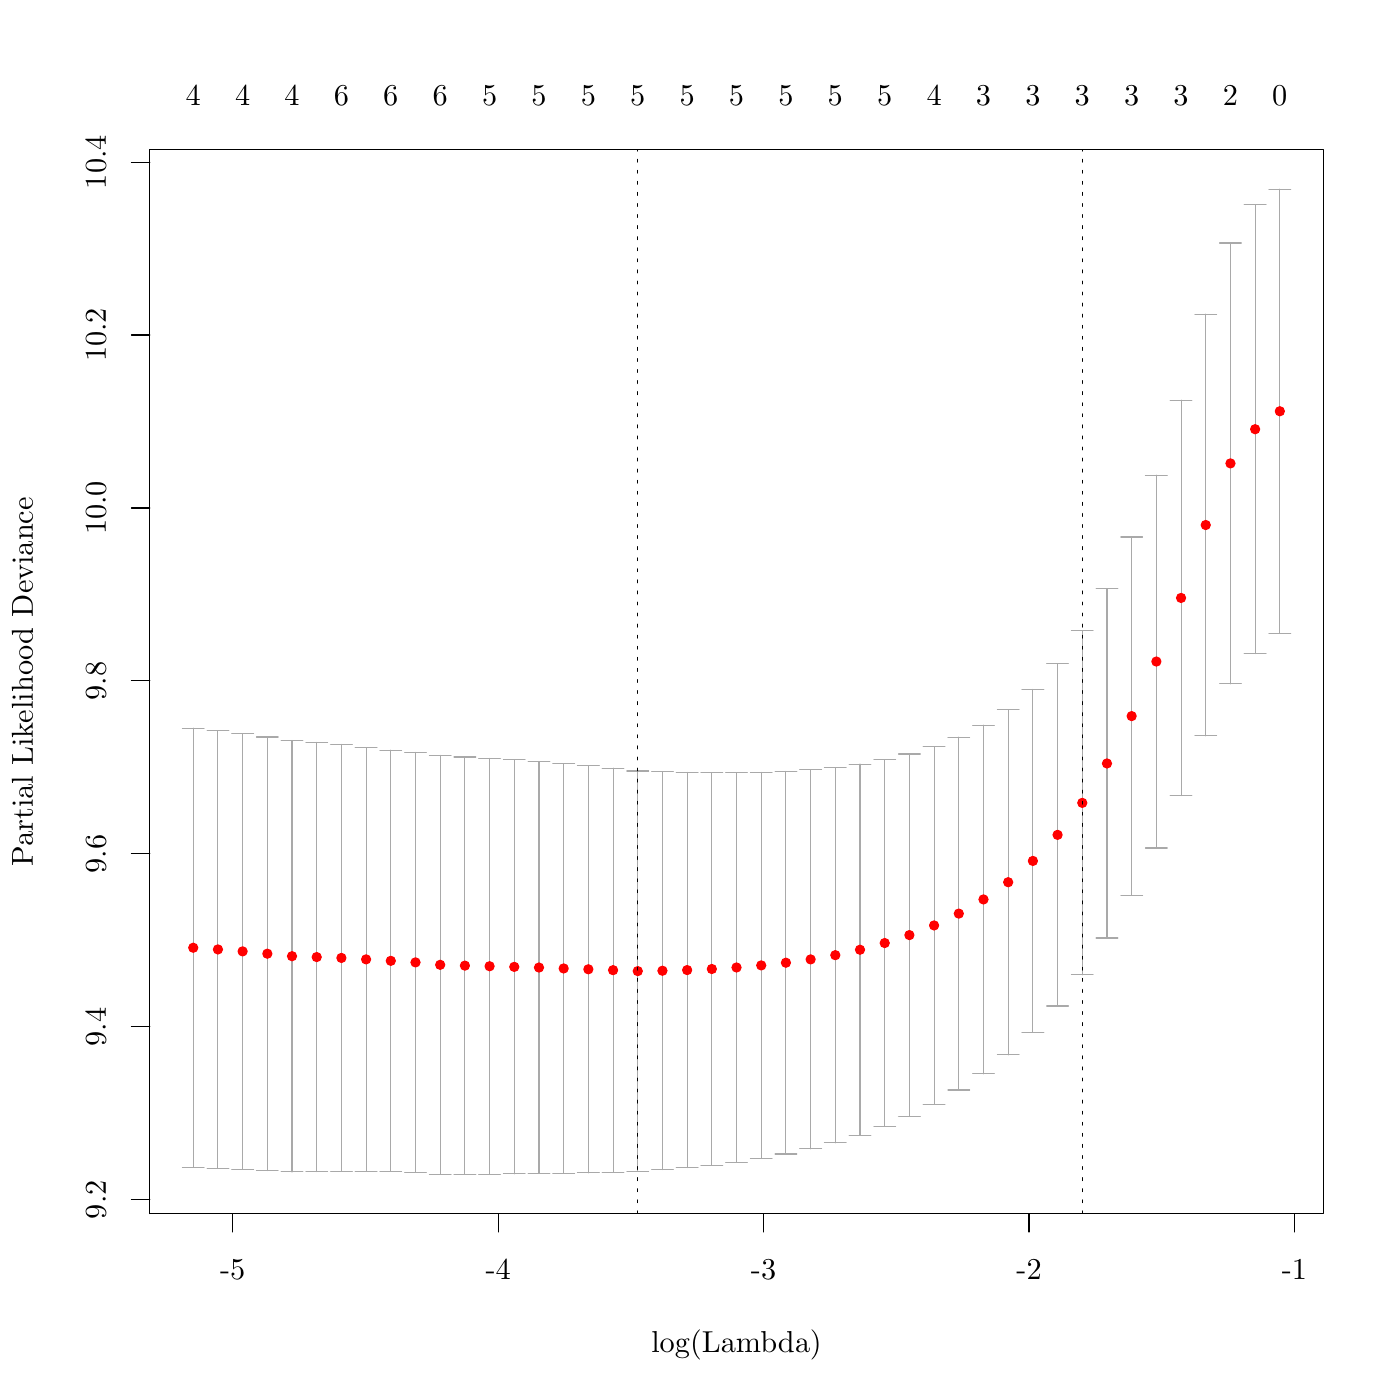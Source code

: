 % Created by tikzDevice version 0.8.1 on 2015-02-03 06:36:10
% !TEX encoding = UTF-8 Unicode
\documentclass[11pt]{memoir}
\nonstopmode

\usepackage{tikz}

\usepackage[active,tightpage,psfixbb]{preview}

\PreviewEnvironment{pgfpicture}

\setlength\PreviewBorder{0pt}

\usepackage{amsmath}
\newcommand{\SweaveOpts}[1]{}  % do not interfere with LaTeX
\newcommand{\SweaveInput}[1]{} % because they are not real TeX commands
\newcommand{\Sexpr}[1]{}       % will only be parsed by R


\usepackage{geometry}
\usepackage{amsmath}
\usepackage{lscape}
\geometry{verbose,tmargin=2.5cm,bmargin=2.5cm,lmargin=2.5cm,rmargin=2.5cm}


\begin{document}

\begin{tikzpicture}[x=1pt,y=1pt]
\definecolor{fillColor}{RGB}{255,255,255}
\path[use as bounding box,fill=fillColor,fill opacity=0.00] (0,0) rectangle (505.89,505.89);
\begin{scope}
\path[clip] (  0.00,  0.00) rectangle (505.89,505.89);
\definecolor{drawColor}{RGB}{0,0,0}

\path[draw=drawColor,line width= 0.4pt,line join=round,line cap=round] ( 84.08, 67.32) -- (467.75, 67.32);

\path[draw=drawColor,line width= 0.4pt,line join=round,line cap=round] ( 84.08, 67.32) -- ( 84.08, 60.72);

\path[draw=drawColor,line width= 0.4pt,line join=round,line cap=round] (180.00, 67.32) -- (180.00, 60.72);

\path[draw=drawColor,line width= 0.4pt,line join=round,line cap=round] (275.92, 67.32) -- (275.92, 60.72);

\path[draw=drawColor,line width= 0.4pt,line join=round,line cap=round] (371.84, 67.32) -- (371.84, 60.72);

\path[draw=drawColor,line width= 0.4pt,line join=round,line cap=round] (467.75, 67.32) -- (467.75, 60.72);

\node[text=drawColor,anchor=base,inner sep=0pt, outer sep=0pt, scale=  1.00] at ( 84.08, 43.56) {-5};

\node[text=drawColor,anchor=base,inner sep=0pt, outer sep=0pt, scale=  1.00] at (180.00, 43.56) {-4};

\node[text=drawColor,anchor=base,inner sep=0pt, outer sep=0pt, scale=  1.00] at (275.92, 43.56) {-3};

\node[text=drawColor,anchor=base,inner sep=0pt, outer sep=0pt, scale=  1.00] at (371.84, 43.56) {-2};

\node[text=drawColor,anchor=base,inner sep=0pt, outer sep=0pt, scale=  1.00] at (467.75, 43.56) {-1};

\path[draw=drawColor,line width= 0.4pt,line join=round,line cap=round] ( 54.12, 72.35) -- ( 54.12,447.32);

\path[draw=drawColor,line width= 0.4pt,line join=round,line cap=round] ( 54.12, 72.35) -- ( 47.52, 72.35);

\path[draw=drawColor,line width= 0.4pt,line join=round,line cap=round] ( 54.12,134.84) -- ( 47.52,134.84);

\path[draw=drawColor,line width= 0.4pt,line join=round,line cap=round] ( 54.12,197.34) -- ( 47.52,197.34);

\path[draw=drawColor,line width= 0.4pt,line join=round,line cap=round] ( 54.12,259.83) -- ( 47.52,259.83);

\path[draw=drawColor,line width= 0.4pt,line join=round,line cap=round] ( 54.12,322.33) -- ( 47.52,322.33);

\path[draw=drawColor,line width= 0.4pt,line join=round,line cap=round] ( 54.12,384.82) -- ( 47.52,384.82);

\path[draw=drawColor,line width= 0.4pt,line join=round,line cap=round] ( 54.12,447.32) -- ( 47.52,447.32);

\node[text=drawColor,rotate= 90.00,anchor=base,inner sep=0pt, outer sep=0pt, scale=  1.00] at ( 38.28, 72.35) {9.2};

\node[text=drawColor,rotate= 90.00,anchor=base,inner sep=0pt, outer sep=0pt, scale=  1.00] at ( 38.28,134.84) {9.4};

\node[text=drawColor,rotate= 90.00,anchor=base,inner sep=0pt, outer sep=0pt, scale=  1.00] at ( 38.28,197.34) {9.6};

\node[text=drawColor,rotate= 90.00,anchor=base,inner sep=0pt, outer sep=0pt, scale=  1.00] at ( 38.28,259.83) {9.8};

\node[text=drawColor,rotate= 90.00,anchor=base,inner sep=0pt, outer sep=0pt, scale=  1.00] at ( 38.28,322.33) {10.0};

\node[text=drawColor,rotate= 90.00,anchor=base,inner sep=0pt, outer sep=0pt, scale=  1.00] at ( 38.28,384.82) {10.2};

\node[text=drawColor,rotate= 90.00,anchor=base,inner sep=0pt, outer sep=0pt, scale=  1.00] at ( 38.28,447.32) {10.4};

\path[draw=drawColor,line width= 0.4pt,line join=round,line cap=round] ( 54.12, 67.32) --
	(478.17, 67.32) --
	(478.17,451.77) --
	( 54.12,451.77) --
	( 54.12, 67.32);
\end{scope}
\begin{scope}
\path[clip] (  0.00,  0.00) rectangle (505.89,505.89);
\definecolor{drawColor}{RGB}{0,0,0}

\node[text=drawColor,anchor=base,inner sep=0pt, outer sep=0pt, scale=  1.00] at (266.14, 17.16) {log(Lambda)};

\node[text=drawColor,rotate= 90.00,anchor=base,inner sep=0pt, outer sep=0pt, scale=  1.00] at ( 11.88,259.55) {Partial Likelihood Deviance};
\end{scope}
\begin{scope}
\path[clip] ( 54.12, 67.32) rectangle (478.17,451.77);
\definecolor{drawColor}{RGB}{169,169,169}

\path[draw=drawColor,line width= 0.4pt,line join=round,line cap=round] (462.46,437.53) -- (462.46,277.02);

\path[draw=drawColor,line width= 0.4pt,line join=round,line cap=round] (453.54,431.90) -- (453.54,269.68);

\path[draw=drawColor,line width= 0.4pt,line join=round,line cap=round] (444.62,418.09) -- (444.62,258.80);

\path[draw=drawColor,line width= 0.4pt,line join=round,line cap=round] (435.69,392.35) -- (435.69,239.98);

\path[draw=drawColor,line width= 0.4pt,line join=round,line cap=round] (426.77,361.27) -- (426.77,218.37);

\path[draw=drawColor,line width= 0.4pt,line join=round,line cap=round] (417.85,334.22) -- (417.85,199.46);

\path[draw=drawColor,line width= 0.4pt,line join=round,line cap=round] (408.92,311.86) -- (408.92,182.38);

\path[draw=drawColor,line width= 0.4pt,line join=round,line cap=round] (400.00,293.10) -- (400.00,166.93);

\path[draw=drawColor,line width= 0.4pt,line join=round,line cap=round] (391.08,277.94) -- (391.08,153.61);

\path[draw=drawColor,line width= 0.4pt,line join=round,line cap=round] (382.15,266.07) -- (382.15,142.36);

\path[draw=drawColor,line width= 0.4pt,line join=round,line cap=round] (373.23,256.75) -- (373.23,132.83);

\path[draw=drawColor,line width= 0.4pt,line join=round,line cap=round] (364.30,249.48) -- (364.30,124.73);

\path[draw=drawColor,line width= 0.4pt,line join=round,line cap=round] (355.38,243.87) -- (355.38,117.89);

\path[draw=drawColor,line width= 0.4pt,line join=round,line cap=round] (346.46,239.49) -- (346.46,112.02);

\path[draw=drawColor,line width= 0.4pt,line join=round,line cap=round] (337.53,236.05) -- (337.53,106.91);

\path[draw=drawColor,line width= 0.4pt,line join=round,line cap=round] (328.61,233.41) -- (328.61,102.57);

\path[draw=drawColor,line width= 0.4pt,line join=round,line cap=round] (319.69,231.39) -- (319.69, 98.85);

\path[draw=drawColor,line width= 0.4pt,line join=round,line cap=round] (310.76,229.76) -- (310.76, 95.63);

\path[draw=drawColor,line width= 0.4pt,line join=round,line cap=round] (301.84,228.53) -- (301.84, 92.95);

\path[draw=drawColor,line width= 0.4pt,line join=round,line cap=round] (292.92,227.67) -- (292.92, 90.75);

\path[draw=drawColor,line width= 0.4pt,line join=round,line cap=round] (283.99,227.12) -- (283.99, 88.90);

\path[draw=drawColor,line width= 0.4pt,line join=round,line cap=round] (275.07,226.79) -- (275.07, 87.30);

\path[draw=drawColor,line width= 0.4pt,line join=round,line cap=round] (266.14,226.62) -- (266.14, 85.96);

\path[draw=drawColor,line width= 0.4pt,line join=round,line cap=round] (257.22,226.61) -- (257.22, 84.86);

\path[draw=drawColor,line width= 0.4pt,line join=round,line cap=round] (248.30,226.74) -- (248.30, 83.97);

\path[draw=drawColor,line width= 0.4pt,line join=round,line cap=round] (239.37,226.97) -- (239.37, 83.26);

\path[draw=drawColor,line width= 0.4pt,line join=round,line cap=round] (230.45,227.27) -- (230.45, 82.69);

\path[draw=drawColor,line width= 0.4pt,line join=round,line cap=round] (221.53,228.30) -- (221.53, 82.34);

\path[draw=drawColor,line width= 0.4pt,line join=round,line cap=round] (212.60,229.19) -- (212.60, 82.08);

\path[draw=drawColor,line width= 0.4pt,line join=round,line cap=round] (203.68,229.94) -- (203.68, 81.93);

\path[draw=drawColor,line width= 0.4pt,line join=round,line cap=round] (194.76,230.70) -- (194.76, 81.84);

\path[draw=drawColor,line width= 0.4pt,line join=round,line cap=round] (185.83,231.30) -- (185.83, 81.73);

\path[draw=drawColor,line width= 0.4pt,line join=round,line cap=round] (176.91,231.84) -- (176.91, 81.63);

\path[draw=drawColor,line width= 0.4pt,line join=round,line cap=round] (167.99,232.36) -- (167.99, 81.56);

\path[draw=drawColor,line width= 0.4pt,line join=round,line cap=round] (159.06,232.91) -- (159.06, 81.58);

\path[draw=drawColor,line width= 0.4pt,line join=round,line cap=round] (150.14,234.01) -- (150.14, 82.26);

\path[draw=drawColor,line width= 0.4pt,line join=round,line cap=round] (141.21,234.78) -- (141.21, 82.59);

\path[draw=drawColor,line width= 0.4pt,line join=round,line cap=round] (132.29,235.74) -- (132.29, 82.71);

\path[draw=drawColor,line width= 0.4pt,line join=round,line cap=round] (123.37,236.86) -- (123.37, 82.63);

\path[draw=drawColor,line width= 0.4pt,line join=round,line cap=round] (114.44,237.60) -- (114.44, 82.50);

\path[draw=drawColor,line width= 0.4pt,line join=round,line cap=round] (105.52,238.31) -- (105.52, 82.42);

\path[draw=drawColor,line width= 0.4pt,line join=round,line cap=round] ( 96.60,239.59) -- ( 96.60, 82.94);

\path[draw=drawColor,line width= 0.4pt,line join=round,line cap=round] ( 87.67,240.80) -- ( 87.67, 83.43);

\path[draw=drawColor,line width= 0.4pt,line join=round,line cap=round] ( 78.75,241.84) -- ( 78.75, 83.79);

\path[draw=drawColor,line width= 0.4pt,line join=round,line cap=round] ( 69.83,242.78) -- ( 69.83, 84.07);

\path[draw=drawColor,line width= 0.4pt,line join=round,line cap=round] (458.54,437.53) -- (466.39,437.53);

\path[draw=drawColor,line width= 0.4pt,line join=round,line cap=round] (449.61,431.90) -- (457.47,431.90);

\path[draw=drawColor,line width= 0.4pt,line join=round,line cap=round] (440.69,418.09) -- (448.54,418.09);

\path[draw=drawColor,line width= 0.4pt,line join=round,line cap=round] (431.77,392.35) -- (439.62,392.35);

\path[draw=drawColor,line width= 0.4pt,line join=round,line cap=round] (422.84,361.27) -- (430.70,361.27);

\path[draw=drawColor,line width= 0.4pt,line join=round,line cap=round] (413.92,334.22) -- (421.77,334.22);

\path[draw=drawColor,line width= 0.4pt,line join=round,line cap=round] (405.00,311.86) -- (412.85,311.86);

\path[draw=drawColor,line width= 0.4pt,line join=round,line cap=round] (396.07,293.10) -- (403.93,293.10);

\path[draw=drawColor,line width= 0.4pt,line join=round,line cap=round] (387.15,277.94) -- (395.00,277.94);

\path[draw=drawColor,line width= 0.4pt,line join=round,line cap=round] (378.23,266.07) -- (386.08,266.07);

\path[draw=drawColor,line width= 0.4pt,line join=round,line cap=round] (369.30,256.75) -- (377.15,256.75);

\path[draw=drawColor,line width= 0.4pt,line join=round,line cap=round] (360.38,249.48) -- (368.23,249.48);

\path[draw=drawColor,line width= 0.4pt,line join=round,line cap=round] (351.45,243.87) -- (359.31,243.87);

\path[draw=drawColor,line width= 0.4pt,line join=round,line cap=round] (342.53,239.49) -- (350.38,239.49);

\path[draw=drawColor,line width= 0.4pt,line join=round,line cap=round] (333.61,236.05) -- (341.46,236.05);

\path[draw=drawColor,line width= 0.4pt,line join=round,line cap=round] (324.68,233.41) -- (332.54,233.41);

\path[draw=drawColor,line width= 0.4pt,line join=round,line cap=round] (315.76,231.39) -- (323.61,231.39);

\path[draw=drawColor,line width= 0.4pt,line join=round,line cap=round] (306.84,229.76) -- (314.69,229.76);

\path[draw=drawColor,line width= 0.4pt,line join=round,line cap=round] (297.91,228.53) -- (305.77,228.53);

\path[draw=drawColor,line width= 0.4pt,line join=round,line cap=round] (288.99,227.67) -- (296.84,227.67);

\path[draw=drawColor,line width= 0.4pt,line join=round,line cap=round] (280.07,227.12) -- (287.92,227.12);

\path[draw=drawColor,line width= 0.4pt,line join=round,line cap=round] (271.14,226.79) -- (279.00,226.79);

\path[draw=drawColor,line width= 0.4pt,line join=round,line cap=round] (262.22,226.62) -- (270.07,226.62);

\path[draw=drawColor,line width= 0.4pt,line join=round,line cap=round] (253.29,226.61) -- (261.15,226.61);

\path[draw=drawColor,line width= 0.4pt,line join=round,line cap=round] (244.37,226.74) -- (252.22,226.74);

\path[draw=drawColor,line width= 0.4pt,line join=round,line cap=round] (235.45,226.97) -- (243.30,226.97);

\path[draw=drawColor,line width= 0.4pt,line join=round,line cap=round] (226.52,227.27) -- (234.38,227.27);

\path[draw=drawColor,line width= 0.4pt,line join=round,line cap=round] (217.60,228.30) -- (225.45,228.30);

\path[draw=drawColor,line width= 0.4pt,line join=round,line cap=round] (208.68,229.19) -- (216.53,229.19);

\path[draw=drawColor,line width= 0.4pt,line join=round,line cap=round] (199.75,229.94) -- (207.61,229.94);

\path[draw=drawColor,line width= 0.4pt,line join=round,line cap=round] (190.83,230.70) -- (198.68,230.70);

\path[draw=drawColor,line width= 0.4pt,line join=round,line cap=round] (181.91,231.30) -- (189.76,231.30);

\path[draw=drawColor,line width= 0.4pt,line join=round,line cap=round] (172.98,231.84) -- (180.84,231.84);

\path[draw=drawColor,line width= 0.4pt,line join=round,line cap=round] (164.06,232.36) -- (171.91,232.36);

\path[draw=drawColor,line width= 0.4pt,line join=round,line cap=round] (155.14,232.91) -- (162.99,232.91);

\path[draw=drawColor,line width= 0.4pt,line join=round,line cap=round] (146.21,234.01) -- (154.06,234.01);

\path[draw=drawColor,line width= 0.4pt,line join=round,line cap=round] (137.29,234.78) -- (145.14,234.78);

\path[draw=drawColor,line width= 0.4pt,line join=round,line cap=round] (128.36,235.74) -- (136.22,235.74);

\path[draw=drawColor,line width= 0.4pt,line join=round,line cap=round] (119.44,236.86) -- (127.29,236.86);

\path[draw=drawColor,line width= 0.4pt,line join=round,line cap=round] (110.52,237.60) -- (118.37,237.60);

\path[draw=drawColor,line width= 0.4pt,line join=round,line cap=round] (101.59,238.31) -- (109.45,238.31);

\path[draw=drawColor,line width= 0.4pt,line join=round,line cap=round] ( 92.67,239.59) -- (100.52,239.59);

\path[draw=drawColor,line width= 0.4pt,line join=round,line cap=round] ( 83.75,240.80) -- ( 91.60,240.80);

\path[draw=drawColor,line width= 0.4pt,line join=round,line cap=round] ( 74.82,241.84) -- ( 82.68,241.84);

\path[draw=drawColor,line width= 0.4pt,line join=round,line cap=round] ( 65.90,242.78) -- ( 73.75,242.78);

\path[draw=drawColor,line width= 0.4pt,line join=round,line cap=round] (458.54,277.02) -- (466.39,277.02);

\path[draw=drawColor,line width= 0.4pt,line join=round,line cap=round] (449.61,269.68) -- (457.47,269.68);

\path[draw=drawColor,line width= 0.4pt,line join=round,line cap=round] (440.69,258.80) -- (448.54,258.80);

\path[draw=drawColor,line width= 0.4pt,line join=round,line cap=round] (431.77,239.98) -- (439.62,239.98);

\path[draw=drawColor,line width= 0.4pt,line join=round,line cap=round] (422.84,218.37) -- (430.70,218.37);

\path[draw=drawColor,line width= 0.4pt,line join=round,line cap=round] (413.92,199.46) -- (421.77,199.46);

\path[draw=drawColor,line width= 0.4pt,line join=round,line cap=round] (405.00,182.38) -- (412.85,182.38);

\path[draw=drawColor,line width= 0.4pt,line join=round,line cap=round] (396.07,166.93) -- (403.93,166.93);

\path[draw=drawColor,line width= 0.4pt,line join=round,line cap=round] (387.15,153.61) -- (395.00,153.61);

\path[draw=drawColor,line width= 0.4pt,line join=round,line cap=round] (378.23,142.36) -- (386.08,142.36);

\path[draw=drawColor,line width= 0.4pt,line join=round,line cap=round] (369.30,132.83) -- (377.15,132.83);

\path[draw=drawColor,line width= 0.4pt,line join=round,line cap=round] (360.38,124.73) -- (368.23,124.73);

\path[draw=drawColor,line width= 0.4pt,line join=round,line cap=round] (351.45,117.89) -- (359.31,117.89);

\path[draw=drawColor,line width= 0.4pt,line join=round,line cap=round] (342.53,112.02) -- (350.38,112.02);

\path[draw=drawColor,line width= 0.4pt,line join=round,line cap=round] (333.61,106.91) -- (341.46,106.91);

\path[draw=drawColor,line width= 0.4pt,line join=round,line cap=round] (324.68,102.57) -- (332.54,102.57);

\path[draw=drawColor,line width= 0.4pt,line join=round,line cap=round] (315.76, 98.85) -- (323.61, 98.85);

\path[draw=drawColor,line width= 0.4pt,line join=round,line cap=round] (306.84, 95.63) -- (314.69, 95.63);

\path[draw=drawColor,line width= 0.4pt,line join=round,line cap=round] (297.91, 92.95) -- (305.77, 92.95);

\path[draw=drawColor,line width= 0.4pt,line join=round,line cap=round] (288.99, 90.75) -- (296.84, 90.75);

\path[draw=drawColor,line width= 0.4pt,line join=round,line cap=round] (280.07, 88.90) -- (287.92, 88.90);

\path[draw=drawColor,line width= 0.4pt,line join=round,line cap=round] (271.14, 87.30) -- (279.00, 87.30);

\path[draw=drawColor,line width= 0.4pt,line join=round,line cap=round] (262.22, 85.96) -- (270.07, 85.96);

\path[draw=drawColor,line width= 0.4pt,line join=round,line cap=round] (253.29, 84.86) -- (261.15, 84.86);

\path[draw=drawColor,line width= 0.4pt,line join=round,line cap=round] (244.37, 83.97) -- (252.22, 83.97);

\path[draw=drawColor,line width= 0.4pt,line join=round,line cap=round] (235.45, 83.26) -- (243.30, 83.26);

\path[draw=drawColor,line width= 0.4pt,line join=round,line cap=round] (226.52, 82.69) -- (234.38, 82.69);

\path[draw=drawColor,line width= 0.4pt,line join=round,line cap=round] (217.60, 82.34) -- (225.45, 82.34);

\path[draw=drawColor,line width= 0.4pt,line join=round,line cap=round] (208.68, 82.08) -- (216.53, 82.08);

\path[draw=drawColor,line width= 0.4pt,line join=round,line cap=round] (199.75, 81.93) -- (207.61, 81.93);

\path[draw=drawColor,line width= 0.4pt,line join=round,line cap=round] (190.83, 81.84) -- (198.68, 81.84);

\path[draw=drawColor,line width= 0.4pt,line join=round,line cap=round] (181.91, 81.73) -- (189.76, 81.73);

\path[draw=drawColor,line width= 0.4pt,line join=round,line cap=round] (172.98, 81.63) -- (180.84, 81.63);

\path[draw=drawColor,line width= 0.4pt,line join=round,line cap=round] (164.06, 81.56) -- (171.91, 81.56);

\path[draw=drawColor,line width= 0.4pt,line join=round,line cap=round] (155.14, 81.58) -- (162.99, 81.58);

\path[draw=drawColor,line width= 0.4pt,line join=round,line cap=round] (146.21, 82.26) -- (154.06, 82.26);

\path[draw=drawColor,line width= 0.4pt,line join=round,line cap=round] (137.29, 82.59) -- (145.14, 82.59);

\path[draw=drawColor,line width= 0.4pt,line join=round,line cap=round] (128.36, 82.71) -- (136.22, 82.71);

\path[draw=drawColor,line width= 0.4pt,line join=round,line cap=round] (119.44, 82.63) -- (127.29, 82.63);

\path[draw=drawColor,line width= 0.4pt,line join=round,line cap=round] (110.52, 82.50) -- (118.37, 82.50);

\path[draw=drawColor,line width= 0.4pt,line join=round,line cap=round] (101.59, 82.42) -- (109.45, 82.42);

\path[draw=drawColor,line width= 0.4pt,line join=round,line cap=round] ( 92.67, 82.94) -- (100.52, 82.94);

\path[draw=drawColor,line width= 0.4pt,line join=round,line cap=round] ( 83.75, 83.43) -- ( 91.60, 83.43);

\path[draw=drawColor,line width= 0.4pt,line join=round,line cap=round] ( 74.82, 83.79) -- ( 82.68, 83.79);

\path[draw=drawColor,line width= 0.4pt,line join=round,line cap=round] ( 65.90, 84.07) -- ( 73.75, 84.07);
\definecolor{drawColor}{RGB}{255,0,0}
\definecolor{fillColor}{RGB}{255,0,0}

\path[draw=drawColor,line width= 0.4pt,line join=round,line cap=round,fill=fillColor] (462.46,357.28) circle (  1.65);

\path[draw=drawColor,line width= 0.4pt,line join=round,line cap=round,fill=fillColor] (453.54,350.79) circle (  1.65);

\path[draw=drawColor,line width= 0.4pt,line join=round,line cap=round,fill=fillColor] (444.62,338.44) circle (  1.65);

\path[draw=drawColor,line width= 0.4pt,line join=round,line cap=round,fill=fillColor] (435.69,316.17) circle (  1.65);

\path[draw=drawColor,line width= 0.4pt,line join=round,line cap=round,fill=fillColor] (426.77,289.82) circle (  1.65);

\path[draw=drawColor,line width= 0.4pt,line join=round,line cap=round,fill=fillColor] (417.85,266.84) circle (  1.65);

\path[draw=drawColor,line width= 0.4pt,line join=round,line cap=round,fill=fillColor] (408.92,247.12) circle (  1.65);

\path[draw=drawColor,line width= 0.4pt,line join=round,line cap=round,fill=fillColor] (400.00,230.01) circle (  1.65);

\path[draw=drawColor,line width= 0.4pt,line join=round,line cap=round,fill=fillColor] (391.08,215.77) circle (  1.65);

\path[draw=drawColor,line width= 0.4pt,line join=round,line cap=round,fill=fillColor] (382.15,204.21) circle (  1.65);

\path[draw=drawColor,line width= 0.4pt,line join=round,line cap=round,fill=fillColor] (373.23,194.79) circle (  1.65);

\path[draw=drawColor,line width= 0.4pt,line join=round,line cap=round,fill=fillColor] (364.30,187.10) circle (  1.65);

\path[draw=drawColor,line width= 0.4pt,line join=round,line cap=round,fill=fillColor] (355.38,180.88) circle (  1.65);

\path[draw=drawColor,line width= 0.4pt,line join=round,line cap=round,fill=fillColor] (346.46,175.76) circle (  1.65);

\path[draw=drawColor,line width= 0.4pt,line join=round,line cap=round,fill=fillColor] (337.53,171.48) circle (  1.65);

\path[draw=drawColor,line width= 0.4pt,line join=round,line cap=round,fill=fillColor] (328.61,167.99) circle (  1.65);

\path[draw=drawColor,line width= 0.4pt,line join=round,line cap=round,fill=fillColor] (319.69,165.12) circle (  1.65);

\path[draw=drawColor,line width= 0.4pt,line join=round,line cap=round,fill=fillColor] (310.76,162.70) circle (  1.65);

\path[draw=drawColor,line width= 0.4pt,line join=round,line cap=round,fill=fillColor] (301.84,160.74) circle (  1.65);

\path[draw=drawColor,line width= 0.4pt,line join=round,line cap=round,fill=fillColor] (292.92,159.21) circle (  1.65);

\path[draw=drawColor,line width= 0.4pt,line join=round,line cap=round,fill=fillColor] (283.99,158.01) circle (  1.65);

\path[draw=drawColor,line width= 0.4pt,line join=round,line cap=round,fill=fillColor] (275.07,157.04) circle (  1.65);

\path[draw=drawColor,line width= 0.4pt,line join=round,line cap=round,fill=fillColor] (266.14,156.29) circle (  1.65);

\path[draw=drawColor,line width= 0.4pt,line join=round,line cap=round,fill=fillColor] (257.22,155.74) circle (  1.65);

\path[draw=drawColor,line width= 0.4pt,line join=round,line cap=round,fill=fillColor] (248.30,155.35) circle (  1.65);

\path[draw=drawColor,line width= 0.4pt,line join=round,line cap=round,fill=fillColor] (239.37,155.11) circle (  1.65);

\path[draw=drawColor,line width= 0.4pt,line join=round,line cap=round,fill=fillColor] (230.45,154.98) circle (  1.65);

\path[draw=drawColor,line width= 0.4pt,line join=round,line cap=round,fill=fillColor] (221.53,155.32) circle (  1.65);

\path[draw=drawColor,line width= 0.4pt,line join=round,line cap=round,fill=fillColor] (212.60,155.64) circle (  1.65);

\path[draw=drawColor,line width= 0.4pt,line join=round,line cap=round,fill=fillColor] (203.68,155.94) circle (  1.65);

\path[draw=drawColor,line width= 0.4pt,line join=round,line cap=round,fill=fillColor] (194.76,156.27) circle (  1.65);

\path[draw=drawColor,line width= 0.4pt,line join=round,line cap=round,fill=fillColor] (185.83,156.51) circle (  1.65);

\path[draw=drawColor,line width= 0.4pt,line join=round,line cap=round,fill=fillColor] (176.91,156.74) circle (  1.65);

\path[draw=drawColor,line width= 0.4pt,line join=round,line cap=round,fill=fillColor] (167.99,156.96) circle (  1.65);

\path[draw=drawColor,line width= 0.4pt,line join=round,line cap=round,fill=fillColor] (159.06,157.25) circle (  1.65);

\path[draw=drawColor,line width= 0.4pt,line join=round,line cap=round,fill=fillColor] (150.14,158.13) circle (  1.65);

\path[draw=drawColor,line width= 0.4pt,line join=round,line cap=round,fill=fillColor] (141.21,158.69) circle (  1.65);

\path[draw=drawColor,line width= 0.4pt,line join=round,line cap=round,fill=fillColor] (132.29,159.22) circle (  1.65);

\path[draw=drawColor,line width= 0.4pt,line join=round,line cap=round,fill=fillColor] (123.37,159.74) circle (  1.65);

\path[draw=drawColor,line width= 0.4pt,line join=round,line cap=round,fill=fillColor] (114.44,160.05) circle (  1.65);

\path[draw=drawColor,line width= 0.4pt,line join=round,line cap=round,fill=fillColor] (105.52,160.37) circle (  1.65);

\path[draw=drawColor,line width= 0.4pt,line join=round,line cap=round,fill=fillColor] ( 96.60,161.27) circle (  1.65);

\path[draw=drawColor,line width= 0.4pt,line join=round,line cap=round,fill=fillColor] ( 87.67,162.11) circle (  1.65);

\path[draw=drawColor,line width= 0.4pt,line join=round,line cap=round,fill=fillColor] ( 78.75,162.81) circle (  1.65);

\path[draw=drawColor,line width= 0.4pt,line join=round,line cap=round,fill=fillColor] ( 69.83,163.42) circle (  1.65);
\end{scope}
\begin{scope}
\path[clip] (  0.00,  0.00) rectangle (505.89,505.89);
\definecolor{drawColor}{RGB}{0,0,0}

\node[text=drawColor,anchor=base,inner sep=0pt, outer sep=0pt, scale=  1.00] at ( 69.83,467.61) {4};

\node[text=drawColor,anchor=base,inner sep=0pt, outer sep=0pt, scale=  1.00] at ( 87.67,467.61) {4};

\node[text=drawColor,anchor=base,inner sep=0pt, outer sep=0pt, scale=  1.00] at (105.52,467.61) {4};

\node[text=drawColor,anchor=base,inner sep=0pt, outer sep=0pt, scale=  1.00] at (123.37,467.61) {6};

\node[text=drawColor,anchor=base,inner sep=0pt, outer sep=0pt, scale=  1.00] at (141.21,467.61) {6};

\node[text=drawColor,anchor=base,inner sep=0pt, outer sep=0pt, scale=  1.00] at (159.06,467.61) {6};

\node[text=drawColor,anchor=base,inner sep=0pt, outer sep=0pt, scale=  1.00] at (176.91,467.61) {5};

\node[text=drawColor,anchor=base,inner sep=0pt, outer sep=0pt, scale=  1.00] at (194.76,467.61) {5};

\node[text=drawColor,anchor=base,inner sep=0pt, outer sep=0pt, scale=  1.00] at (212.60,467.61) {5};

\node[text=drawColor,anchor=base,inner sep=0pt, outer sep=0pt, scale=  1.00] at (230.45,467.61) {5};

\node[text=drawColor,anchor=base,inner sep=0pt, outer sep=0pt, scale=  1.00] at (248.30,467.61) {5};

\node[text=drawColor,anchor=base,inner sep=0pt, outer sep=0pt, scale=  1.00] at (266.14,467.61) {5};

\node[text=drawColor,anchor=base,inner sep=0pt, outer sep=0pt, scale=  1.00] at (283.99,467.61) {5};

\node[text=drawColor,anchor=base,inner sep=0pt, outer sep=0pt, scale=  1.00] at (301.84,467.61) {5};

\node[text=drawColor,anchor=base,inner sep=0pt, outer sep=0pt, scale=  1.00] at (319.69,467.61) {5};

\node[text=drawColor,anchor=base,inner sep=0pt, outer sep=0pt, scale=  1.00] at (337.53,467.61) {4};

\node[text=drawColor,anchor=base,inner sep=0pt, outer sep=0pt, scale=  1.00] at (355.38,467.61) {3};

\node[text=drawColor,anchor=base,inner sep=0pt, outer sep=0pt, scale=  1.00] at (373.23,467.61) {3};

\node[text=drawColor,anchor=base,inner sep=0pt, outer sep=0pt, scale=  1.00] at (391.08,467.61) {3};

\node[text=drawColor,anchor=base,inner sep=0pt, outer sep=0pt, scale=  1.00] at (408.92,467.61) {3};

\node[text=drawColor,anchor=base,inner sep=0pt, outer sep=0pt, scale=  1.00] at (426.77,467.61) {3};

\node[text=drawColor,anchor=base,inner sep=0pt, outer sep=0pt, scale=  1.00] at (444.62,467.61) {2};

\node[text=drawColor,anchor=base,inner sep=0pt, outer sep=0pt, scale=  1.00] at (462.46,467.61) {0};
\end{scope}
\begin{scope}
\path[clip] ( 54.12, 67.32) rectangle (478.17,451.77);
\definecolor{drawColor}{RGB}{0,0,0}

\path[draw=drawColor,line width= 0.4pt,dash pattern=on 1pt off 3pt ,line join=round,line cap=round] (230.45, 67.32) -- (230.45,451.77);

\path[draw=drawColor,line width= 0.4pt,dash pattern=on 1pt off 3pt ,line join=round,line cap=round] (391.08, 67.32) -- (391.08,451.77);
\end{scope}
\end{tikzpicture}

\end{document}
